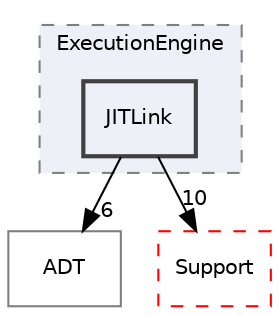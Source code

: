 digraph "include/llvm/ExecutionEngine/JITLink"
{
 // LATEX_PDF_SIZE
  bgcolor="transparent";
  edge [fontname="Helvetica",fontsize="10",labelfontname="Helvetica",labelfontsize="10"];
  node [fontname="Helvetica",fontsize="10",shape="box"];
  compound=true
  subgraph clusterdir_cc1d272c7136420c830a4e2c3c711b3d {
    graph [ bgcolor="#edf0f7", pencolor="grey50", style="filled,dashed,", label="ExecutionEngine", fontname="Helvetica", fontsize="10", URL="dir_cc1d272c7136420c830a4e2c3c711b3d.html"]
  dir_4d6f2571dbe779997553ca550d1a42a7 [label="JITLink", style="filled,bold,", fillcolor="#edf0f7", color="grey25", URL="dir_4d6f2571dbe779997553ca550d1a42a7.html"];
  }
  dir_32453792af2ba70c54e3ccae3a790d1b [label="ADT", style="", fillcolor="#edf0f7", color="grey50", URL="dir_32453792af2ba70c54e3ccae3a790d1b.html"];
  dir_ae1e398ac700924fa434b51c248a5531 [label="Support", style="dashed,", fillcolor="#edf0f7", color="red", URL="dir_ae1e398ac700924fa434b51c248a5531.html"];
  dir_4d6f2571dbe779997553ca550d1a42a7->dir_32453792af2ba70c54e3ccae3a790d1b [headlabel="6", labeldistance=1.5 headhref="dir_000095_000001.html"];
  dir_4d6f2571dbe779997553ca550d1a42a7->dir_ae1e398ac700924fa434b51c248a5531 [headlabel="10", labeldistance=1.5 headhref="dir_000095_000182.html"];
}
